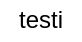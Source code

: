 <mxfile version="17.1.3" type="github">
  <diagram id="c6Dlw63LILMpKGhu5R8e" name="Page-1">
    <mxGraphModel dx="1422" dy="760" grid="1" gridSize="10" guides="1" tooltips="1" connect="1" arrows="1" fold="1" page="1" pageScale="1" pageWidth="850" pageHeight="1100" math="0" shadow="0">
      <root>
        <mxCell id="0" />
        <mxCell id="1" parent="0" />
        <mxCell id="RubmiMunHw6X2zbcGLyl-1" value="testi" style="text;html=1;align=center;verticalAlign=middle;resizable=0;points=[];autosize=1;strokeColor=none;fillColor=none;" vertex="1" parent="1">
          <mxGeometry x="430" y="330" width="40" height="20" as="geometry" />
        </mxCell>
      </root>
    </mxGraphModel>
  </diagram>
</mxfile>
